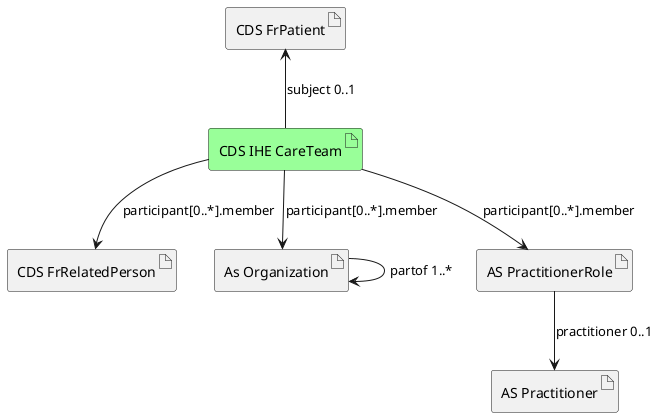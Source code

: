 @startuml document-overview

artifact "CDS FrPatient" as patient
artifact "CDS IHE CareTeam" as careteam #99FF99

artifact "CDS FrRelatedPerson" as cdsfrrelatedperson
artifact "As Organization" as asorganization
artifact "AS Practitioner" as aspractitioner
artifact "AS PractitionerRole" as aspractitionerrole

url of patient is [[StructureDefinition-cds-fr-patient.html]]
url of cdsfrrelatedperson is [[StructureDefinition-cds-fr-related-person.html]]
url of careteam is [[StructureDefinition-cds-ihe-careteam.html]]

' ###########
' # Patient #
' ###########
patient <-- careteam : subject 0..1


' ############
' # careteam #
' ############
careteam --> cdsfrrelatedperson : participant[0..*].member
careteam --> asorganization : participant[0..*].member
careteam --> aspractitionerrole : participant[0..*].member

' ##################
' # frorganization #
' ##################
asorganization --> asorganization : partof 1..*


' Dans le schéma initial, il y a d'autres relations qui n'ont pas été tracées : Lien entre orgaint et FrOrganization, Lien entre practitionerrole et organization.


' ####################
' # practitionerrole #
' ####################
aspractitionerrole -->  aspractitioner : practitioner 0..1

@enduml
